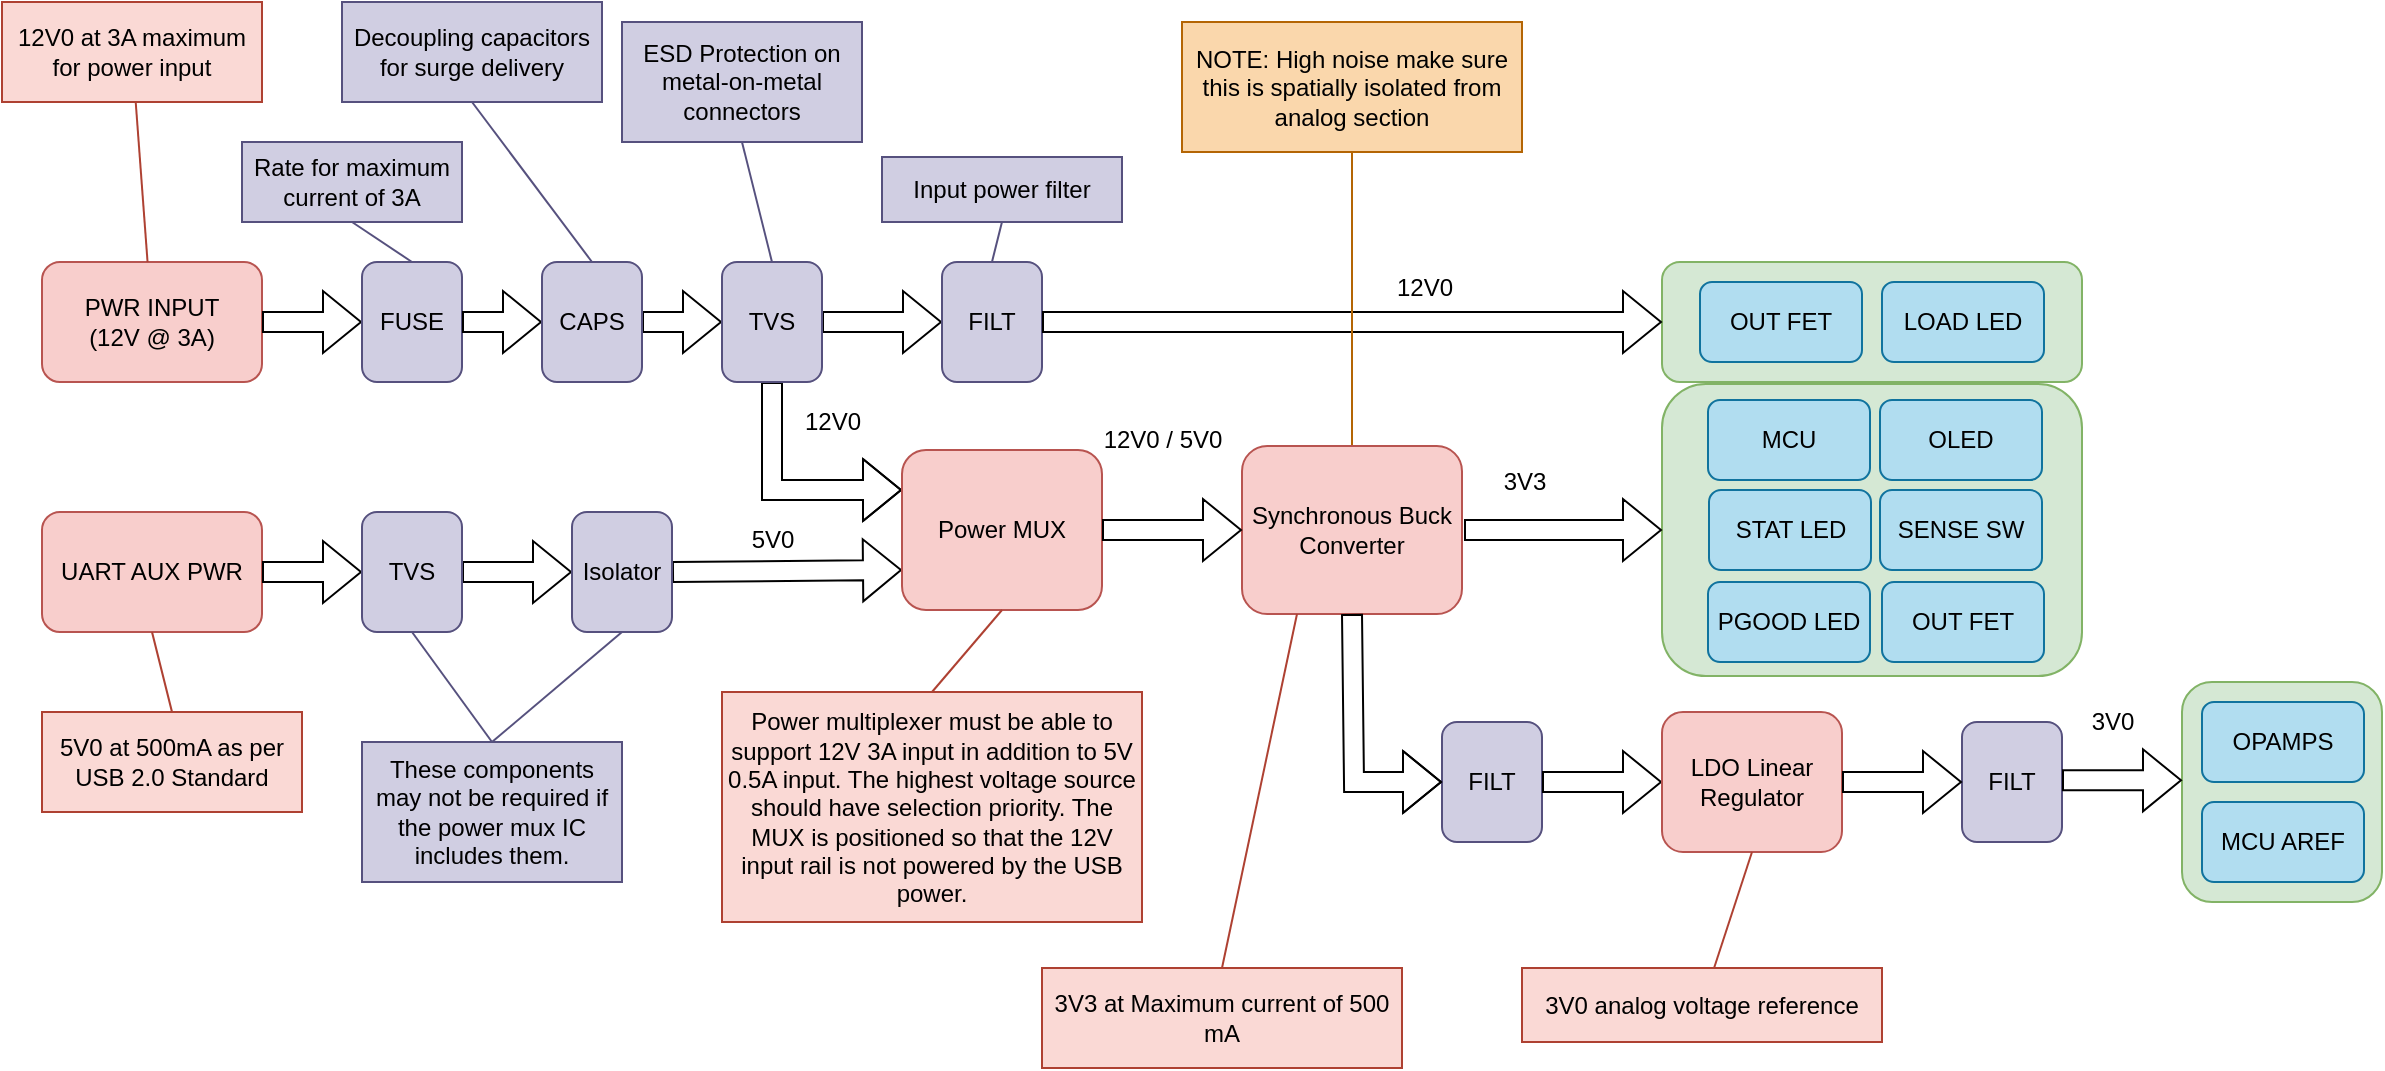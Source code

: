 <mxfile version="21.6.3" type="github">
  <diagram name="Page-1" id="2cvKEyg1qjpxXtNKsSZw">
    <mxGraphModel dx="2127" dy="788" grid="1" gridSize="10" guides="1" tooltips="1" connect="1" arrows="1" fold="1" page="1" pageScale="1" pageWidth="850" pageHeight="1100" math="0" shadow="0">
      <root>
        <mxCell id="0" />
        <mxCell id="1" parent="0" />
        <mxCell id="by1AhoUI2fDS6oZb-t9W-117" value="" style="rounded=1;whiteSpace=wrap;html=1;fillColor=#d5e8d4;strokeColor=#82b366;" vertex="1" parent="1">
          <mxGeometry x="1080" y="370" width="100" height="110" as="geometry" />
        </mxCell>
        <mxCell id="by1AhoUI2fDS6oZb-t9W-116" value="" style="rounded=1;whiteSpace=wrap;html=1;fillColor=#d5e8d4;strokeColor=#82b366;" vertex="1" parent="1">
          <mxGeometry x="820" y="221" width="210" height="146" as="geometry" />
        </mxCell>
        <mxCell id="by1AhoUI2fDS6oZb-t9W-115" value="" style="rounded=1;whiteSpace=wrap;html=1;fillColor=#d5e8d4;strokeColor=#82b366;" vertex="1" parent="1">
          <mxGeometry x="820" y="160" width="210" height="60" as="geometry" />
        </mxCell>
        <mxCell id="by1AhoUI2fDS6oZb-t9W-1" value="PWR INPUT&lt;br&gt;(12V @&amp;nbsp;3A)" style="rounded=1;whiteSpace=wrap;html=1;fillColor=#f8cecc;strokeColor=#b85450;" vertex="1" parent="1">
          <mxGeometry x="10" y="160" width="110" height="60" as="geometry" />
        </mxCell>
        <mxCell id="by1AhoUI2fDS6oZb-t9W-6" value="" style="shape=flexArrow;endArrow=classic;html=1;rounded=0;exitX=1;exitY=0.5;exitDx=0;exitDy=0;" edge="1" parent="1" source="by1AhoUI2fDS6oZb-t9W-60" target="by1AhoUI2fDS6oZb-t9W-21">
          <mxGeometry width="50" height="50" relative="1" as="geometry">
            <mxPoint x="230" y="190" as="sourcePoint" />
            <mxPoint x="340" y="190" as="targetPoint" />
          </mxGeometry>
        </mxCell>
        <mxCell id="by1AhoUI2fDS6oZb-t9W-14" value="" style="shape=flexArrow;endArrow=classic;html=1;rounded=0;entryX=0;entryY=0.5;entryDx=0;entryDy=0;exitX=1;exitY=0.5;exitDx=0;exitDy=0;" edge="1" parent="1" source="by1AhoUI2fDS6oZb-t9W-53">
          <mxGeometry width="50" height="50" relative="1" as="geometry">
            <mxPoint x="150" y="190" as="sourcePoint" />
            <mxPoint x="180" y="190" as="targetPoint" />
          </mxGeometry>
        </mxCell>
        <mxCell id="by1AhoUI2fDS6oZb-t9W-21" value="FILT" style="rounded=1;whiteSpace=wrap;html=1;fillColor=#d0cee2;strokeColor=#56517e;" vertex="1" parent="1">
          <mxGeometry x="460" y="160" width="50" height="60" as="geometry" />
        </mxCell>
        <mxCell id="by1AhoUI2fDS6oZb-t9W-23" value="" style="shape=flexArrow;endArrow=classic;html=1;rounded=0;entryX=0;entryY=0.25;entryDx=0;entryDy=0;exitX=0.5;exitY=1;exitDx=0;exitDy=0;" edge="1" parent="1" source="by1AhoUI2fDS6oZb-t9W-60" target="by1AhoUI2fDS6oZb-t9W-94">
          <mxGeometry width="50" height="50" relative="1" as="geometry">
            <mxPoint x="480" y="410" as="sourcePoint" />
            <mxPoint x="430" y="274" as="targetPoint" />
            <Array as="points">
              <mxPoint x="375" y="274" />
            </Array>
          </mxGeometry>
        </mxCell>
        <mxCell id="by1AhoUI2fDS6oZb-t9W-37" value="UART AUX PWR" style="rounded=1;whiteSpace=wrap;html=1;fillColor=#f8cecc;strokeColor=#b85450;" vertex="1" parent="1">
          <mxGeometry x="10" y="285" width="110" height="60" as="geometry" />
        </mxCell>
        <mxCell id="by1AhoUI2fDS6oZb-t9W-38" value="" style="shape=flexArrow;endArrow=classic;html=1;rounded=0;entryX=0;entryY=0.75;entryDx=0;entryDy=0;exitX=1;exitY=0.5;exitDx=0;exitDy=0;" edge="1" parent="1" source="by1AhoUI2fDS6oZb-t9W-51" target="by1AhoUI2fDS6oZb-t9W-94">
          <mxGeometry width="50" height="50" relative="1" as="geometry">
            <mxPoint x="300" y="520" as="sourcePoint" />
            <mxPoint x="430" y="314" as="targetPoint" />
            <Array as="points" />
          </mxGeometry>
        </mxCell>
        <mxCell id="by1AhoUI2fDS6oZb-t9W-39" value="LOAD LED" style="rounded=1;whiteSpace=wrap;html=1;fillColor=#b1ddf0;strokeColor=#10739e;" vertex="1" parent="1">
          <mxGeometry x="930" y="170" width="81" height="40" as="geometry" />
        </mxCell>
        <mxCell id="by1AhoUI2fDS6oZb-t9W-52" value="" style="shape=flexArrow;endArrow=classic;html=1;rounded=0;entryX=0;entryY=0.5;entryDx=0;entryDy=0;exitX=1;exitY=0.5;exitDx=0;exitDy=0;" edge="1" parent="1" source="by1AhoUI2fDS6oZb-t9W-69" target="by1AhoUI2fDS6oZb-t9W-51">
          <mxGeometry width="50" height="50" relative="1" as="geometry">
            <mxPoint x="245" y="315" as="sourcePoint" />
            <mxPoint x="425" y="315" as="targetPoint" />
            <Array as="points" />
          </mxGeometry>
        </mxCell>
        <mxCell id="by1AhoUI2fDS6oZb-t9W-51" value="Isolator" style="rounded=1;whiteSpace=wrap;html=1;fillColor=#d0cee2;strokeColor=#56517e;" vertex="1" parent="1">
          <mxGeometry x="275" y="285" width="50" height="60" as="geometry" />
        </mxCell>
        <mxCell id="by1AhoUI2fDS6oZb-t9W-55" value="" style="shape=flexArrow;endArrow=classic;html=1;rounded=0;exitX=1;exitY=0.5;exitDx=0;exitDy=0;entryX=0;entryY=0.5;entryDx=0;entryDy=0;" edge="1" parent="1" source="by1AhoUI2fDS6oZb-t9W-21" target="by1AhoUI2fDS6oZb-t9W-115">
          <mxGeometry width="50" height="50" relative="1" as="geometry">
            <mxPoint x="350" y="190" as="sourcePoint" />
            <mxPoint x="620" y="190" as="targetPoint" />
          </mxGeometry>
        </mxCell>
        <mxCell id="by1AhoUI2fDS6oZb-t9W-56" value="NOTE: High noise make sure this is spatially isolated from analog section" style="text;html=1;strokeColor=#b46504;fillColor=#fad7ac;align=center;verticalAlign=middle;whiteSpace=wrap;rounded=0;" vertex="1" parent="1">
          <mxGeometry x="580" y="40" width="170" height="65" as="geometry" />
        </mxCell>
        <mxCell id="by1AhoUI2fDS6oZb-t9W-57" value="" style="endArrow=none;html=1;rounded=0;exitX=0.5;exitY=1;exitDx=0;exitDy=0;fillColor=#fad7ac;strokeColor=#b46504;" edge="1" parent="1" source="by1AhoUI2fDS6oZb-t9W-56" target="by1AhoUI2fDS6oZb-t9W-75">
          <mxGeometry width="50" height="50" relative="1" as="geometry">
            <mxPoint x="390" y="370" as="sourcePoint" />
            <mxPoint x="485" y="254" as="targetPoint" />
          </mxGeometry>
        </mxCell>
        <mxCell id="by1AhoUI2fDS6oZb-t9W-58" value="Rate for maximum current of 3A" style="text;html=1;strokeColor=#56517e;fillColor=#d0cee2;align=center;verticalAlign=middle;whiteSpace=wrap;rounded=0;" vertex="1" parent="1">
          <mxGeometry x="110" y="100" width="110" height="40" as="geometry" />
        </mxCell>
        <mxCell id="by1AhoUI2fDS6oZb-t9W-59" value="" style="endArrow=none;html=1;rounded=0;exitX=0.5;exitY=0;exitDx=0;exitDy=0;fillColor=#d0cee2;strokeColor=#56517e;entryX=0.5;entryY=1;entryDx=0;entryDy=0;" edge="1" parent="1" source="by1AhoUI2fDS6oZb-t9W-53" target="by1AhoUI2fDS6oZb-t9W-58">
          <mxGeometry width="50" height="50" relative="1" as="geometry">
            <mxPoint x="195" y="160" as="sourcePoint" />
            <mxPoint x="300" y="90" as="targetPoint" />
          </mxGeometry>
        </mxCell>
        <mxCell id="by1AhoUI2fDS6oZb-t9W-61" value="" style="shape=flexArrow;endArrow=classic;html=1;rounded=0;exitX=1;exitY=0.5;exitDx=0;exitDy=0;" edge="1" parent="1" source="by1AhoUI2fDS6oZb-t9W-109" target="by1AhoUI2fDS6oZb-t9W-60">
          <mxGeometry width="50" height="50" relative="1" as="geometry">
            <mxPoint x="230" y="190" as="sourcePoint" />
            <mxPoint x="350" y="190" as="targetPoint" />
          </mxGeometry>
        </mxCell>
        <mxCell id="by1AhoUI2fDS6oZb-t9W-60" value="TVS" style="rounded=1;whiteSpace=wrap;html=1;fillColor=#d0cee2;strokeColor=#56517e;" vertex="1" parent="1">
          <mxGeometry x="350" y="160" width="50" height="60" as="geometry" />
        </mxCell>
        <mxCell id="by1AhoUI2fDS6oZb-t9W-62" value="" style="shape=flexArrow;endArrow=classic;html=1;rounded=0;entryX=0;entryY=0.5;entryDx=0;entryDy=0;exitX=1;exitY=0.5;exitDx=0;exitDy=0;" edge="1" parent="1" source="by1AhoUI2fDS6oZb-t9W-1" target="by1AhoUI2fDS6oZb-t9W-53">
          <mxGeometry width="50" height="50" relative="1" as="geometry">
            <mxPoint x="120" y="190" as="sourcePoint" />
            <mxPoint x="180" y="190" as="targetPoint" />
          </mxGeometry>
        </mxCell>
        <mxCell id="by1AhoUI2fDS6oZb-t9W-53" value="FUSE" style="rounded=1;whiteSpace=wrap;html=1;fillColor=#d0cee2;strokeColor=#56517e;" vertex="1" parent="1">
          <mxGeometry x="170" y="160" width="50" height="60" as="geometry" />
        </mxCell>
        <mxCell id="by1AhoUI2fDS6oZb-t9W-67" value="ESD Protection on metal-on-metal connectors" style="text;html=1;strokeColor=#56517e;fillColor=#d0cee2;align=center;verticalAlign=middle;whiteSpace=wrap;rounded=0;" vertex="1" parent="1">
          <mxGeometry x="300" y="40" width="120" height="60" as="geometry" />
        </mxCell>
        <mxCell id="by1AhoUI2fDS6oZb-t9W-68" value="" style="endArrow=none;html=1;rounded=0;exitX=0.5;exitY=0;exitDx=0;exitDy=0;fillColor=#d0cee2;strokeColor=#56517e;entryX=0.5;entryY=1;entryDx=0;entryDy=0;" edge="1" parent="1" target="by1AhoUI2fDS6oZb-t9W-67" source="by1AhoUI2fDS6oZb-t9W-60">
          <mxGeometry width="50" height="50" relative="1" as="geometry">
            <mxPoint x="325" y="160" as="sourcePoint" />
            <mxPoint x="430" y="90" as="targetPoint" />
          </mxGeometry>
        </mxCell>
        <mxCell id="by1AhoUI2fDS6oZb-t9W-70" value="" style="shape=flexArrow;endArrow=classic;html=1;rounded=0;entryX=0;entryY=0.5;entryDx=0;entryDy=0;exitX=1;exitY=0.5;exitDx=0;exitDy=0;" edge="1" parent="1" source="by1AhoUI2fDS6oZb-t9W-37" target="by1AhoUI2fDS6oZb-t9W-69">
          <mxGeometry width="50" height="50" relative="1" as="geometry">
            <mxPoint x="155" y="315" as="sourcePoint" />
            <mxPoint x="275" y="315" as="targetPoint" />
            <Array as="points" />
          </mxGeometry>
        </mxCell>
        <mxCell id="by1AhoUI2fDS6oZb-t9W-69" value="TVS" style="rounded=1;whiteSpace=wrap;html=1;fillColor=#d0cee2;strokeColor=#56517e;" vertex="1" parent="1">
          <mxGeometry x="170" y="285" width="50" height="60" as="geometry" />
        </mxCell>
        <mxCell id="by1AhoUI2fDS6oZb-t9W-71" value="These components may not be required if the power mux IC includes them." style="text;html=1;strokeColor=#56517e;fillColor=#d0cee2;align=center;verticalAlign=middle;whiteSpace=wrap;rounded=0;" vertex="1" parent="1">
          <mxGeometry x="170" y="400" width="130" height="70" as="geometry" />
        </mxCell>
        <mxCell id="by1AhoUI2fDS6oZb-t9W-73" value="" style="endArrow=none;html=1;rounded=0;exitX=0.5;exitY=1;exitDx=0;exitDy=0;fillColor=#d0cee2;strokeColor=#56517e;entryX=0.5;entryY=0;entryDx=0;entryDy=0;" edge="1" parent="1" source="by1AhoUI2fDS6oZb-t9W-51" target="by1AhoUI2fDS6oZb-t9W-71">
          <mxGeometry width="50" height="50" relative="1" as="geometry">
            <mxPoint x="235" y="525" as="sourcePoint" />
            <mxPoint x="215" y="465" as="targetPoint" />
          </mxGeometry>
        </mxCell>
        <mxCell id="by1AhoUI2fDS6oZb-t9W-74" value="" style="endArrow=none;html=1;rounded=0;exitX=0.5;exitY=1;exitDx=0;exitDy=0;fillColor=#d0cee2;strokeColor=#56517e;entryX=0.5;entryY=0;entryDx=0;entryDy=0;" edge="1" parent="1" source="by1AhoUI2fDS6oZb-t9W-69" target="by1AhoUI2fDS6oZb-t9W-71">
          <mxGeometry width="50" height="50" relative="1" as="geometry">
            <mxPoint x="310" y="355" as="sourcePoint" />
            <mxPoint x="225" y="435" as="targetPoint" />
          </mxGeometry>
        </mxCell>
        <mxCell id="by1AhoUI2fDS6oZb-t9W-75" value="Synchronous Buck Converter" style="rounded=1;whiteSpace=wrap;html=1;fillColor=#f8cecc;strokeColor=#b85450;" vertex="1" parent="1">
          <mxGeometry x="610" y="252" width="110" height="84" as="geometry" />
        </mxCell>
        <mxCell id="by1AhoUI2fDS6oZb-t9W-77" value="FILT" style="rounded=1;whiteSpace=wrap;html=1;fillColor=#d0cee2;strokeColor=#56517e;" vertex="1" parent="1">
          <mxGeometry x="710" y="390" width="50" height="60" as="geometry" />
        </mxCell>
        <mxCell id="by1AhoUI2fDS6oZb-t9W-78" value="" style="shape=flexArrow;endArrow=classic;html=1;rounded=0;exitX=0.5;exitY=1;exitDx=0;exitDy=0;entryX=0;entryY=0.5;entryDx=0;entryDy=0;" edge="1" parent="1" source="by1AhoUI2fDS6oZb-t9W-75" target="by1AhoUI2fDS6oZb-t9W-77">
          <mxGeometry width="50" height="50" relative="1" as="geometry">
            <mxPoint x="589" y="460" as="sourcePoint" />
            <mxPoint x="639" y="410" as="targetPoint" />
            <Array as="points">
              <mxPoint x="666" y="420" />
            </Array>
          </mxGeometry>
        </mxCell>
        <mxCell id="by1AhoUI2fDS6oZb-t9W-79" value="" style="shape=flexArrow;endArrow=classic;html=1;rounded=0;exitX=1;exitY=0.5;exitDx=0;exitDy=0;" edge="1" parent="1" source="by1AhoUI2fDS6oZb-t9W-77" target="by1AhoUI2fDS6oZb-t9W-98">
          <mxGeometry width="50" height="50" relative="1" as="geometry">
            <mxPoint x="709" y="530" as="sourcePoint" />
            <mxPoint x="820" y="420" as="targetPoint" />
          </mxGeometry>
        </mxCell>
        <mxCell id="by1AhoUI2fDS6oZb-t9W-80" value="" style="shape=flexArrow;endArrow=classic;html=1;rounded=0;" edge="1" parent="1" target="by1AhoUI2fDS6oZb-t9W-116">
          <mxGeometry width="50" height="50" relative="1" as="geometry">
            <mxPoint x="721" y="294" as="sourcePoint" />
            <mxPoint x="819" y="294" as="targetPoint" />
          </mxGeometry>
        </mxCell>
        <mxCell id="by1AhoUI2fDS6oZb-t9W-85" value="MCU" style="rounded=1;whiteSpace=wrap;html=1;fillColor=#b1ddf0;strokeColor=#10739e;" vertex="1" parent="1">
          <mxGeometry x="843" y="229" width="81" height="40" as="geometry" />
        </mxCell>
        <mxCell id="by1AhoUI2fDS6oZb-t9W-86" value="STAT LED" style="rounded=1;whiteSpace=wrap;html=1;fillColor=#b1ddf0;strokeColor=#10739e;" vertex="1" parent="1">
          <mxGeometry x="843.5" y="274" width="81" height="40" as="geometry" />
        </mxCell>
        <mxCell id="by1AhoUI2fDS6oZb-t9W-87" value="OPAMPS" style="rounded=1;whiteSpace=wrap;html=1;fillColor=#b1ddf0;strokeColor=#10739e;" vertex="1" parent="1">
          <mxGeometry x="1090" y="380" width="81" height="40" as="geometry" />
        </mxCell>
        <mxCell id="by1AhoUI2fDS6oZb-t9W-88" value="MCU AREF" style="rounded=1;whiteSpace=wrap;html=1;fillColor=#b1ddf0;strokeColor=#10739e;" vertex="1" parent="1">
          <mxGeometry x="1090" y="430" width="81" height="40" as="geometry" />
        </mxCell>
        <mxCell id="by1AhoUI2fDS6oZb-t9W-89" value="PGOOD LED" style="rounded=1;whiteSpace=wrap;html=1;fillColor=#b1ddf0;strokeColor=#10739e;" vertex="1" parent="1">
          <mxGeometry x="843" y="320" width="81" height="40" as="geometry" />
        </mxCell>
        <mxCell id="by1AhoUI2fDS6oZb-t9W-90" value="OLED" style="rounded=1;whiteSpace=wrap;html=1;fillColor=#b1ddf0;strokeColor=#10739e;" vertex="1" parent="1">
          <mxGeometry x="929" y="229" width="81" height="40" as="geometry" />
        </mxCell>
        <mxCell id="by1AhoUI2fDS6oZb-t9W-91" value="SENSE SW" style="rounded=1;whiteSpace=wrap;html=1;fillColor=#b1ddf0;strokeColor=#10739e;" vertex="1" parent="1">
          <mxGeometry x="929" y="274" width="81" height="40" as="geometry" />
        </mxCell>
        <mxCell id="by1AhoUI2fDS6oZb-t9W-92" value="OUT FET" style="rounded=1;whiteSpace=wrap;html=1;fillColor=#b1ddf0;strokeColor=#10739e;" vertex="1" parent="1">
          <mxGeometry x="839" y="170" width="81" height="40" as="geometry" />
        </mxCell>
        <mxCell id="by1AhoUI2fDS6oZb-t9W-94" value="Power MUX" style="rounded=1;whiteSpace=wrap;html=1;fillColor=#f8cecc;strokeColor=#b85450;" vertex="1" parent="1">
          <mxGeometry x="440" y="254" width="100" height="80" as="geometry" />
        </mxCell>
        <mxCell id="by1AhoUI2fDS6oZb-t9W-95" value="" style="shape=flexArrow;endArrow=classic;html=1;rounded=0;entryX=0;entryY=0.5;entryDx=0;entryDy=0;exitX=1;exitY=0.5;exitDx=0;exitDy=0;" edge="1" parent="1" source="by1AhoUI2fDS6oZb-t9W-94" target="by1AhoUI2fDS6oZb-t9W-75">
          <mxGeometry width="50" height="50" relative="1" as="geometry">
            <mxPoint x="410" y="408" as="sourcePoint" />
            <mxPoint x="515" y="407" as="targetPoint" />
            <Array as="points" />
          </mxGeometry>
        </mxCell>
        <mxCell id="by1AhoUI2fDS6oZb-t9W-96" value="Power multiplexer must be able to support 12V 3A input in addition to 5V 0.5A input. The highest voltage source should have selection priority. The MUX is positioned so that the 12V input rail is not powered by the USB power." style="text;html=1;strokeColor=#ae4132;fillColor=#fad9d5;align=center;verticalAlign=middle;whiteSpace=wrap;rounded=0;" vertex="1" parent="1">
          <mxGeometry x="350" y="375" width="210" height="115" as="geometry" />
        </mxCell>
        <mxCell id="by1AhoUI2fDS6oZb-t9W-97" value="" style="endArrow=none;html=1;rounded=0;exitX=0.5;exitY=1;exitDx=0;exitDy=0;fillColor=#fad9d5;strokeColor=#ae4132;entryX=0.5;entryY=0;entryDx=0;entryDy=0;" edge="1" parent="1" source="by1AhoUI2fDS6oZb-t9W-94" target="by1AhoUI2fDS6oZb-t9W-96">
          <mxGeometry width="50" height="50" relative="1" as="geometry">
            <mxPoint x="425" y="370" as="sourcePoint" />
            <mxPoint x="517" y="499" as="targetPoint" />
          </mxGeometry>
        </mxCell>
        <mxCell id="by1AhoUI2fDS6oZb-t9W-98" value="LDO Linear Regulator" style="rounded=1;whiteSpace=wrap;html=1;fillColor=#f8cecc;strokeColor=#b85450;" vertex="1" parent="1">
          <mxGeometry x="820" y="385" width="90" height="70" as="geometry" />
        </mxCell>
        <mxCell id="by1AhoUI2fDS6oZb-t9W-99" value="3V3 at Maximum current of 500 mA" style="text;html=1;strokeColor=#ae4132;fillColor=#fad9d5;align=center;verticalAlign=middle;whiteSpace=wrap;rounded=0;" vertex="1" parent="1">
          <mxGeometry x="510" y="513" width="180" height="50" as="geometry" />
        </mxCell>
        <mxCell id="by1AhoUI2fDS6oZb-t9W-100" value="" style="endArrow=none;html=1;rounded=0;exitX=0.5;exitY=0;exitDx=0;exitDy=0;fillColor=#fad9d5;strokeColor=#ae4132;entryX=0.25;entryY=1;entryDx=0;entryDy=0;" edge="1" parent="1" source="by1AhoUI2fDS6oZb-t9W-99" target="by1AhoUI2fDS6oZb-t9W-75">
          <mxGeometry width="50" height="50" relative="1" as="geometry">
            <mxPoint x="555" y="135" as="sourcePoint" />
            <mxPoint x="647" y="264" as="targetPoint" />
          </mxGeometry>
        </mxCell>
        <mxCell id="by1AhoUI2fDS6oZb-t9W-101" value="FILT" style="rounded=1;whiteSpace=wrap;html=1;fillColor=#d0cee2;strokeColor=#56517e;" vertex="1" parent="1">
          <mxGeometry x="970" y="390" width="50" height="60" as="geometry" />
        </mxCell>
        <mxCell id="by1AhoUI2fDS6oZb-t9W-102" value="3V0 analog voltage reference" style="text;html=1;strokeColor=#ae4132;fillColor=#fad9d5;align=center;verticalAlign=middle;whiteSpace=wrap;rounded=0;" vertex="1" parent="1">
          <mxGeometry x="750" y="513" width="180" height="37" as="geometry" />
        </mxCell>
        <mxCell id="by1AhoUI2fDS6oZb-t9W-103" value="" style="endArrow=none;html=1;rounded=0;exitX=0.5;exitY=1;exitDx=0;exitDy=0;fillColor=#fad9d5;strokeColor=#ae4132;" edge="1" parent="1" target="by1AhoUI2fDS6oZb-t9W-102">
          <mxGeometry width="50" height="50" relative="1" as="geometry">
            <mxPoint x="865" y="455" as="sourcePoint" />
            <mxPoint x="860" y="536" as="targetPoint" />
          </mxGeometry>
        </mxCell>
        <mxCell id="by1AhoUI2fDS6oZb-t9W-104" value="" style="shape=flexArrow;endArrow=classic;html=1;rounded=0;exitX=1;exitY=0.5;exitDx=0;exitDy=0;entryX=0;entryY=0.5;entryDx=0;entryDy=0;" edge="1" parent="1" source="by1AhoUI2fDS6oZb-t9W-98" target="by1AhoUI2fDS6oZb-t9W-101">
          <mxGeometry width="50" height="50" relative="1" as="geometry">
            <mxPoint x="924" y="449.17" as="sourcePoint" />
            <mxPoint x="984" y="449.17" as="targetPoint" />
          </mxGeometry>
        </mxCell>
        <mxCell id="by1AhoUI2fDS6oZb-t9W-105" value="" style="shape=flexArrow;endArrow=classic;html=1;rounded=0;exitX=1;exitY=0.5;exitDx=0;exitDy=0;entryX=0;entryY=0.5;entryDx=0;entryDy=0;" edge="1" parent="1">
          <mxGeometry width="50" height="50" relative="1" as="geometry">
            <mxPoint x="1020" y="419.17" as="sourcePoint" />
            <mxPoint x="1080" y="419.17" as="targetPoint" />
          </mxGeometry>
        </mxCell>
        <mxCell id="by1AhoUI2fDS6oZb-t9W-107" value="Input power filter" style="text;html=1;strokeColor=#56517e;fillColor=#d0cee2;align=center;verticalAlign=middle;whiteSpace=wrap;rounded=0;" vertex="1" parent="1">
          <mxGeometry x="430" y="107.5" width="120" height="32.5" as="geometry" />
        </mxCell>
        <mxCell id="by1AhoUI2fDS6oZb-t9W-108" value="" style="endArrow=none;html=1;rounded=0;exitX=0.5;exitY=0;exitDx=0;exitDy=0;fillColor=#d0cee2;strokeColor=#56517e;entryX=0.5;entryY=1;entryDx=0;entryDy=0;" edge="1" parent="1" target="by1AhoUI2fDS6oZb-t9W-107" source="by1AhoUI2fDS6oZb-t9W-21">
          <mxGeometry width="50" height="50" relative="1" as="geometry">
            <mxPoint x="515" y="187.5" as="sourcePoint" />
            <mxPoint x="600" y="90" as="targetPoint" />
          </mxGeometry>
        </mxCell>
        <mxCell id="by1AhoUI2fDS6oZb-t9W-110" value="" style="shape=flexArrow;endArrow=classic;html=1;rounded=0;exitX=1;exitY=0.5;exitDx=0;exitDy=0;" edge="1" parent="1" source="by1AhoUI2fDS6oZb-t9W-53" target="by1AhoUI2fDS6oZb-t9W-109">
          <mxGeometry width="50" height="50" relative="1" as="geometry">
            <mxPoint x="220" y="190" as="sourcePoint" />
            <mxPoint x="320" y="190" as="targetPoint" />
          </mxGeometry>
        </mxCell>
        <mxCell id="by1AhoUI2fDS6oZb-t9W-109" value="CAPS" style="rounded=1;whiteSpace=wrap;html=1;fillColor=#d0cee2;strokeColor=#56517e;" vertex="1" parent="1">
          <mxGeometry x="260" y="160" width="50" height="60" as="geometry" />
        </mxCell>
        <mxCell id="by1AhoUI2fDS6oZb-t9W-112" value="Decoupling capacitors for surge delivery" style="text;html=1;strokeColor=#56517e;fillColor=#d0cee2;align=center;verticalAlign=middle;whiteSpace=wrap;rounded=0;" vertex="1" parent="1">
          <mxGeometry x="160" y="30" width="130" height="50" as="geometry" />
        </mxCell>
        <mxCell id="by1AhoUI2fDS6oZb-t9W-113" value="" style="endArrow=none;html=1;rounded=0;exitX=0.5;exitY=0;exitDx=0;exitDy=0;fillColor=#d0cee2;strokeColor=#56517e;entryX=0.5;entryY=1;entryDx=0;entryDy=0;" edge="1" parent="1" source="by1AhoUI2fDS6oZb-t9W-109" target="by1AhoUI2fDS6oZb-t9W-112">
          <mxGeometry width="50" height="50" relative="1" as="geometry">
            <mxPoint x="205" y="170" as="sourcePoint" />
            <mxPoint x="115" y="110" as="targetPoint" />
          </mxGeometry>
        </mxCell>
        <mxCell id="by1AhoUI2fDS6oZb-t9W-114" value="OUT FET" style="rounded=1;whiteSpace=wrap;html=1;fillColor=#b1ddf0;strokeColor=#10739e;" vertex="1" parent="1">
          <mxGeometry x="930" y="320" width="81" height="40" as="geometry" />
        </mxCell>
        <mxCell id="by1AhoUI2fDS6oZb-t9W-118" value="3V3" style="text;html=1;align=center;verticalAlign=middle;resizable=0;points=[];autosize=1;strokeColor=none;fillColor=none;" vertex="1" parent="1">
          <mxGeometry x="726" y="255" width="50" height="30" as="geometry" />
        </mxCell>
        <mxCell id="by1AhoUI2fDS6oZb-t9W-119" value="12V0" style="text;html=1;align=center;verticalAlign=middle;resizable=0;points=[];autosize=1;strokeColor=none;fillColor=none;" vertex="1" parent="1">
          <mxGeometry x="676" y="158" width="50" height="30" as="geometry" />
        </mxCell>
        <mxCell id="by1AhoUI2fDS6oZb-t9W-120" value="12V0 / 5V0" style="text;html=1;align=center;verticalAlign=middle;resizable=0;points=[];autosize=1;strokeColor=none;fillColor=none;" vertex="1" parent="1">
          <mxGeometry x="530" y="234" width="80" height="30" as="geometry" />
        </mxCell>
        <mxCell id="by1AhoUI2fDS6oZb-t9W-121" value="5V0" style="text;html=1;align=center;verticalAlign=middle;resizable=0;points=[];autosize=1;strokeColor=none;fillColor=none;" vertex="1" parent="1">
          <mxGeometry x="350" y="284" width="50" height="30" as="geometry" />
        </mxCell>
        <mxCell id="by1AhoUI2fDS6oZb-t9W-122" value="12V0" style="text;html=1;align=center;verticalAlign=middle;resizable=0;points=[];autosize=1;strokeColor=none;fillColor=none;" vertex="1" parent="1">
          <mxGeometry x="380" y="225" width="50" height="30" as="geometry" />
        </mxCell>
        <mxCell id="by1AhoUI2fDS6oZb-t9W-123" value="3V0" style="text;html=1;align=center;verticalAlign=middle;resizable=0;points=[];autosize=1;strokeColor=none;fillColor=none;" vertex="1" parent="1">
          <mxGeometry x="1020" y="375" width="50" height="30" as="geometry" />
        </mxCell>
        <mxCell id="by1AhoUI2fDS6oZb-t9W-124" value="5V0 at 500mA as per USB 2.0 Standard" style="text;html=1;strokeColor=#ae4132;fillColor=#fad9d5;align=center;verticalAlign=middle;whiteSpace=wrap;rounded=0;" vertex="1" parent="1">
          <mxGeometry x="10" y="385" width="130" height="50" as="geometry" />
        </mxCell>
        <mxCell id="by1AhoUI2fDS6oZb-t9W-125" value="" style="endArrow=none;html=1;rounded=0;exitX=0.5;exitY=0;exitDx=0;exitDy=0;fillColor=#fad9d5;strokeColor=#ae4132;entryX=0.5;entryY=1;entryDx=0;entryDy=0;" edge="1" parent="1" source="by1AhoUI2fDS6oZb-t9W-124" target="by1AhoUI2fDS6oZb-t9W-37">
          <mxGeometry width="50" height="50" relative="1" as="geometry">
            <mxPoint x="610" y="523" as="sourcePoint" />
            <mxPoint x="648" y="346" as="targetPoint" />
          </mxGeometry>
        </mxCell>
        <mxCell id="by1AhoUI2fDS6oZb-t9W-126" value="12V0 at 3A maximum for power input" style="text;html=1;strokeColor=#ae4132;fillColor=#fad9d5;align=center;verticalAlign=middle;whiteSpace=wrap;rounded=0;" vertex="1" parent="1">
          <mxGeometry x="-10" y="30" width="130" height="50" as="geometry" />
        </mxCell>
        <mxCell id="by1AhoUI2fDS6oZb-t9W-127" value="" style="endArrow=none;html=1;rounded=0;fillColor=#fad9d5;strokeColor=#ae4132;" edge="1" parent="1" source="by1AhoUI2fDS6oZb-t9W-1" target="by1AhoUI2fDS6oZb-t9W-126">
          <mxGeometry width="50" height="50" relative="1" as="geometry">
            <mxPoint x="50" y="415" as="sourcePoint" />
            <mxPoint x="75" y="355" as="targetPoint" />
          </mxGeometry>
        </mxCell>
      </root>
    </mxGraphModel>
  </diagram>
</mxfile>
